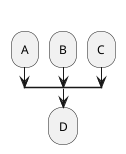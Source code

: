 @startuml
'https://plantuml.com/activity-diagram-beta

@startuml
split
   -[hidden]->
   :A;
split again
   -[hidden]->
   :B;
split again
   -[hidden]->
   :C;
end split
:D;
@enduml
